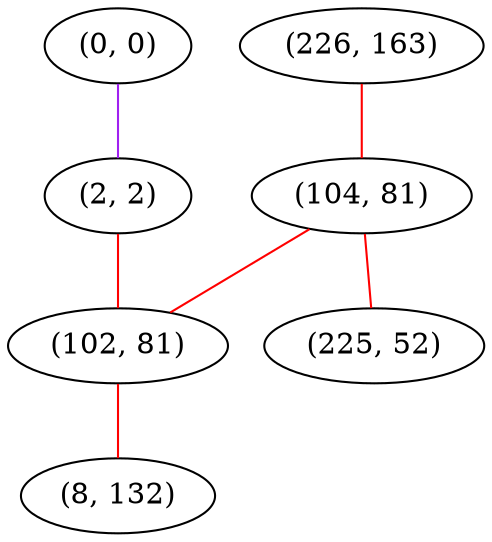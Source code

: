 graph "" {
"(0, 0)";
"(226, 163)";
"(2, 2)";
"(104, 81)";
"(102, 81)";
"(225, 52)";
"(8, 132)";
"(0, 0)" -- "(2, 2)"  [color=purple, key=0, weight=4];
"(226, 163)" -- "(104, 81)"  [color=red, key=0, weight=1];
"(2, 2)" -- "(102, 81)"  [color=red, key=0, weight=1];
"(104, 81)" -- "(102, 81)"  [color=red, key=0, weight=1];
"(104, 81)" -- "(225, 52)"  [color=red, key=0, weight=1];
"(102, 81)" -- "(8, 132)"  [color=red, key=0, weight=1];
}
